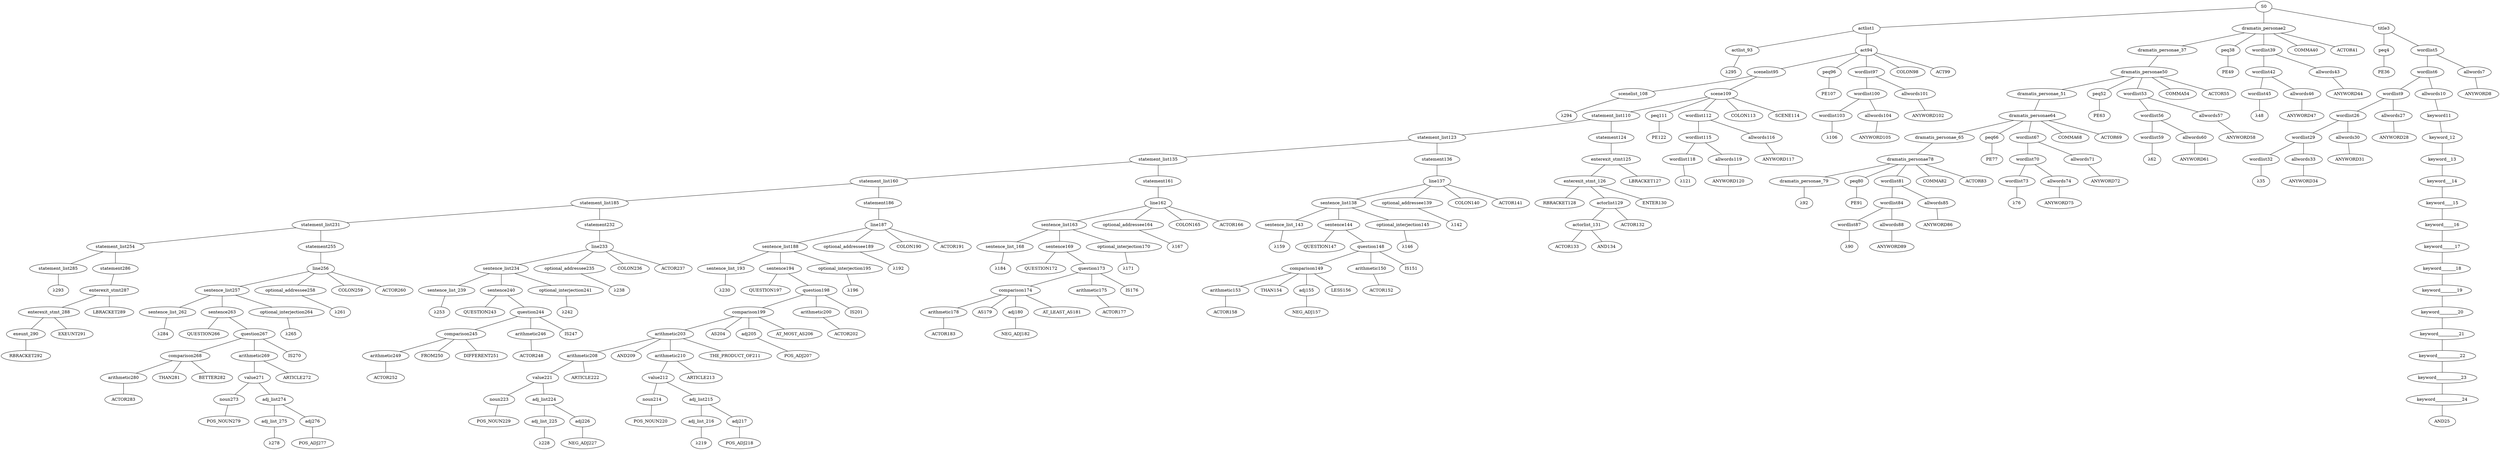 strict graph {
	S0 -- actlist1
	S0 -- dramatis_personae2
	S0 -- title3

	title3 -- peq4
	title3 -- wordlist5

	wordlist5 -- wordlist6
	wordlist5 -- allwords7

	allwords7 -- ANYWORD8


	wordlist6 -- wordlist9
	wordlist6 -- allwords10

	allwords10 -- keyword11

	keyword11 -- keyword_12

	keyword_12 -- keyword__13

	keyword__13 -- keyword___14

	keyword___14 -- keyword____15

	keyword____15 -- keyword_____16

	keyword_____16 -- keyword______17

	keyword______17 -- keyword_______18

	keyword_______18 -- keyword________19

	keyword________19 -- keyword_________20

	keyword_________20 -- keyword__________21

	keyword__________21 -- keyword___________22

	keyword___________22 -- keyword____________23

	keyword____________23 -- keyword_____________24

	keyword_____________24 -- AND25


	wordlist9 -- wordlist26
	wordlist9 -- allwords27

	allwords27 -- ANYWORD28


	wordlist26 -- wordlist29
	wordlist26 -- allwords30

	allwords30 -- ANYWORD31


	wordlist29 -- wordlist32
	wordlist29 -- allwords33

	allwords33 -- ANYWORD34


	wordlist32 -- λ35

	peq4 -- PE36


	dramatis_personae2 -- dramatis_personae_37
	dramatis_personae2 -- peq38
	dramatis_personae2 -- wordlist39
	dramatis_personae2 -- COMMA40
	dramatis_personae2 -- ACTOR41



	wordlist39 -- wordlist42
	wordlist39 -- allwords43

	allwords43 -- ANYWORD44


	wordlist42 -- wordlist45
	wordlist42 -- allwords46

	allwords46 -- ANYWORD47


	wordlist45 -- λ48

	peq38 -- PE49


	dramatis_personae_37 -- dramatis_personae50

	dramatis_personae50 -- dramatis_personae_51
	dramatis_personae50 -- peq52
	dramatis_personae50 -- wordlist53
	dramatis_personae50 -- COMMA54
	dramatis_personae50 -- ACTOR55



	wordlist53 -- wordlist56
	wordlist53 -- allwords57

	allwords57 -- ANYWORD58


	wordlist56 -- wordlist59
	wordlist56 -- allwords60

	allwords60 -- ANYWORD61


	wordlist59 -- λ62

	peq52 -- PE63


	dramatis_personae_51 -- dramatis_personae64

	dramatis_personae64 -- dramatis_personae_65
	dramatis_personae64 -- peq66
	dramatis_personae64 -- wordlist67
	dramatis_personae64 -- COMMA68
	dramatis_personae64 -- ACTOR69



	wordlist67 -- wordlist70
	wordlist67 -- allwords71

	allwords71 -- ANYWORD72


	wordlist70 -- wordlist73
	wordlist70 -- allwords74

	allwords74 -- ANYWORD75


	wordlist73 -- λ76

	peq66 -- PE77


	dramatis_personae_65 -- dramatis_personae78

	dramatis_personae78 -- dramatis_personae_79
	dramatis_personae78 -- peq80
	dramatis_personae78 -- wordlist81
	dramatis_personae78 -- COMMA82
	dramatis_personae78 -- ACTOR83



	wordlist81 -- wordlist84
	wordlist81 -- allwords85

	allwords85 -- ANYWORD86


	wordlist84 -- wordlist87
	wordlist84 -- allwords88

	allwords88 -- ANYWORD89


	wordlist87 -- λ90

	peq80 -- PE91


	dramatis_personae_79 -- λ92

	actlist1 -- actlist_93
	actlist1 -- act94

	act94 -- scenelist95
	act94 -- peq96
	act94 -- wordlist97
	act94 -- COLON98
	act94 -- ACT99



	wordlist97 -- wordlist100
	wordlist97 -- allwords101

	allwords101 -- ANYWORD102


	wordlist100 -- wordlist103
	wordlist100 -- allwords104

	allwords104 -- ANYWORD105


	wordlist103 -- λ106

	peq96 -- PE107


	scenelist95 -- scenelist_108
	scenelist95 -- scene109

	scene109 -- statement_list110
	scene109 -- peq111
	scene109 -- wordlist112
	scene109 -- COLON113
	scene109 -- SCENE114



	wordlist112 -- wordlist115
	wordlist112 -- allwords116

	allwords116 -- ANYWORD117


	wordlist115 -- wordlist118
	wordlist115 -- allwords119

	allwords119 -- ANYWORD120


	wordlist118 -- λ121

	peq111 -- PE122


	statement_list110 -- statement_list123
	statement_list110 -- statement124

	statement124 -- enterexit_stmt125

	enterexit_stmt125 -- enterexit_stmt_126
	enterexit_stmt125 -- LBRACKET127


	enterexit_stmt_126 -- RBRACKET128
	enterexit_stmt_126 -- actorlist129
	enterexit_stmt_126 -- ENTER130


	actorlist129 -- actorlist_131
	actorlist129 -- ACTOR132


	actorlist_131 -- ACTOR133
	actorlist_131 -- AND134




	statement_list123 -- statement_list135
	statement_list123 -- statement136

	statement136 -- line137

	line137 -- sentence_list138
	line137 -- optional_addressee139
	line137 -- COLON140
	line137 -- ACTOR141



	optional_addressee139 -- λ142

	sentence_list138 -- sentence_list_143
	sentence_list138 -- sentence144
	sentence_list138 -- optional_interjection145

	optional_interjection145 -- λ146

	sentence144 -- QUESTION147
	sentence144 -- question148

	question148 -- comparison149
	question148 -- arithmetic150
	question148 -- IS151


	arithmetic150 -- ACTOR152


	comparison149 -- arithmetic153
	comparison149 -- THAN154
	comparison149 -- adj155
	comparison149 -- LESS156


	adj155 -- NEG_ADJ157



	arithmetic153 -- ACTOR158



	sentence_list_143 -- λ159

	statement_list135 -- statement_list160
	statement_list135 -- statement161

	statement161 -- line162

	line162 -- sentence_list163
	line162 -- optional_addressee164
	line162 -- COLON165
	line162 -- ACTOR166



	optional_addressee164 -- λ167

	sentence_list163 -- sentence_list_168
	sentence_list163 -- sentence169
	sentence_list163 -- optional_interjection170

	optional_interjection170 -- λ171

	sentence169 -- QUESTION172
	sentence169 -- question173

	question173 -- comparison174
	question173 -- arithmetic175
	question173 -- IS176


	arithmetic175 -- ACTOR177


	comparison174 -- arithmetic178
	comparison174 -- AS179
	comparison174 -- adj180
	comparison174 -- AT_LEAST_AS181


	adj180 -- NEG_ADJ182



	arithmetic178 -- ACTOR183



	sentence_list_168 -- λ184

	statement_list160 -- statement_list185
	statement_list160 -- statement186

	statement186 -- line187

	line187 -- sentence_list188
	line187 -- optional_addressee189
	line187 -- COLON190
	line187 -- ACTOR191



	optional_addressee189 -- λ192

	sentence_list188 -- sentence_list_193
	sentence_list188 -- sentence194
	sentence_list188 -- optional_interjection195

	optional_interjection195 -- λ196

	sentence194 -- QUESTION197
	sentence194 -- question198

	question198 -- comparison199
	question198 -- arithmetic200
	question198 -- IS201


	arithmetic200 -- ACTOR202


	comparison199 -- arithmetic203
	comparison199 -- AS204
	comparison199 -- adj205
	comparison199 -- AT_MOST_AS206


	adj205 -- POS_ADJ207



	arithmetic203 -- arithmetic208
	arithmetic203 -- AND209
	arithmetic203 -- arithmetic210
	arithmetic203 -- THE_PRODUCT_OF211


	arithmetic210 -- value212
	arithmetic210 -- ARTICLE213


	value212 -- noun214
	value212 -- adj_list215

	adj_list215 -- adj_list_216
	adj_list215 -- adj217

	adj217 -- POS_ADJ218


	adj_list_216 -- λ219

	noun214 -- POS_NOUN220



	arithmetic208 -- value221
	arithmetic208 -- ARTICLE222


	value221 -- noun223
	value221 -- adj_list224

	adj_list224 -- adj_list_225
	adj_list224 -- adj226

	adj226 -- NEG_ADJ227


	adj_list_225 -- λ228

	noun223 -- POS_NOUN229



	sentence_list_193 -- λ230

	statement_list185 -- statement_list231
	statement_list185 -- statement232

	statement232 -- line233

	line233 -- sentence_list234
	line233 -- optional_addressee235
	line233 -- COLON236
	line233 -- ACTOR237



	optional_addressee235 -- λ238

	sentence_list234 -- sentence_list_239
	sentence_list234 -- sentence240
	sentence_list234 -- optional_interjection241

	optional_interjection241 -- λ242

	sentence240 -- QUESTION243
	sentence240 -- question244

	question244 -- comparison245
	question244 -- arithmetic246
	question244 -- IS247


	arithmetic246 -- ACTOR248


	comparison245 -- arithmetic249
	comparison245 -- FROM250
	comparison245 -- DIFFERENT251



	arithmetic249 -- ACTOR252



	sentence_list_239 -- λ253

	statement_list231 -- statement_list254
	statement_list231 -- statement255

	statement255 -- line256

	line256 -- sentence_list257
	line256 -- optional_addressee258
	line256 -- COLON259
	line256 -- ACTOR260



	optional_addressee258 -- λ261

	sentence_list257 -- sentence_list_262
	sentence_list257 -- sentence263
	sentence_list257 -- optional_interjection264

	optional_interjection264 -- λ265

	sentence263 -- QUESTION266
	sentence263 -- question267

	question267 -- comparison268
	question267 -- arithmetic269
	question267 -- IS270


	arithmetic269 -- value271
	arithmetic269 -- ARTICLE272


	value271 -- noun273
	value271 -- adj_list274

	adj_list274 -- adj_list_275
	adj_list274 -- adj276

	adj276 -- POS_ADJ277


	adj_list_275 -- λ278

	noun273 -- POS_NOUN279


	comparison268 -- arithmetic280
	comparison268 -- THAN281
	comparison268 -- BETTER282



	arithmetic280 -- ACTOR283



	sentence_list_262 -- λ284

	statement_list254 -- statement_list285
	statement_list254 -- statement286

	statement286 -- enterexit_stmt287

	enterexit_stmt287 -- enterexit_stmt_288
	enterexit_stmt287 -- LBRACKET289


	enterexit_stmt_288 -- exeunt_290
	enterexit_stmt_288 -- EXEUNT291


	exeunt_290 -- RBRACKET292


	statement_list285 -- λ293

	scenelist_108 -- λ294

	actlist_93 -- λ295


}